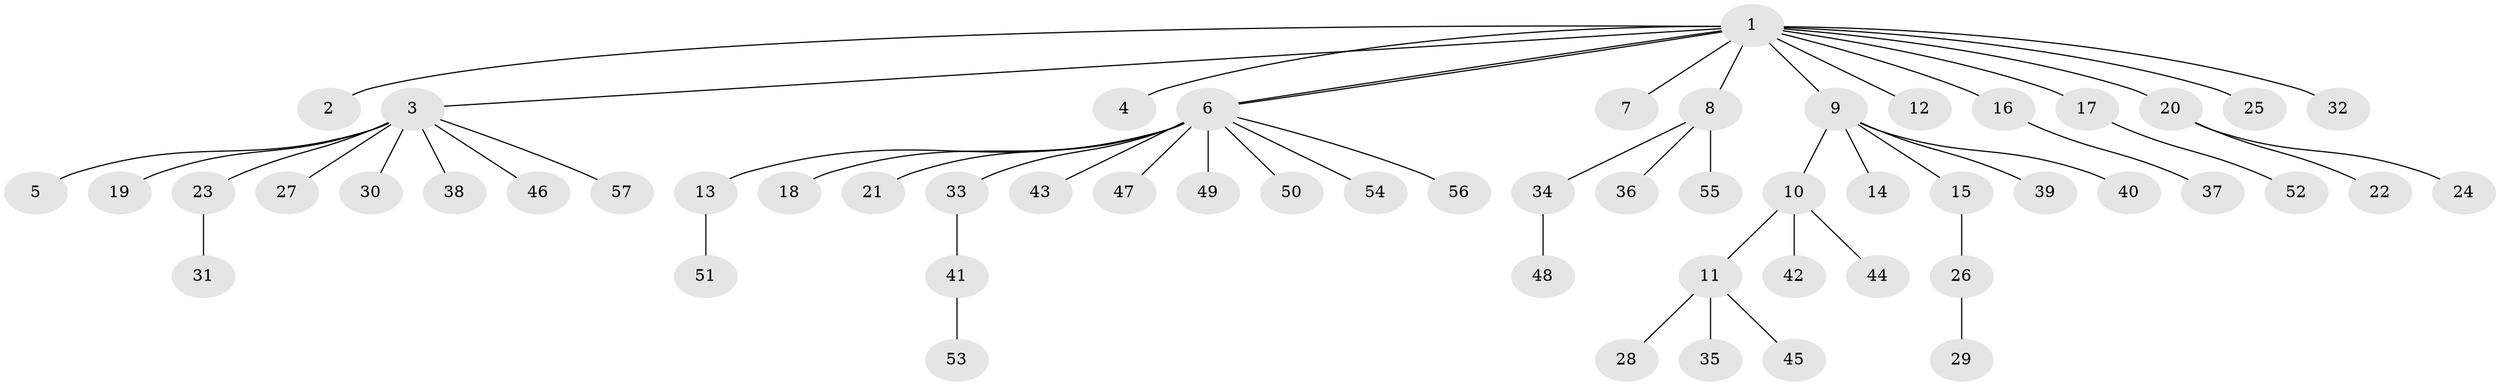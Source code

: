 // coarse degree distribution, {13: 0.045454545454545456, 4: 0.045454545454545456, 1: 0.7272727272727273, 3: 0.13636363636363635, 2: 0.045454545454545456}
// Generated by graph-tools (version 1.1) at 2025/18/03/04/25 18:18:08]
// undirected, 57 vertices, 57 edges
graph export_dot {
graph [start="1"]
  node [color=gray90,style=filled];
  1;
  2;
  3;
  4;
  5;
  6;
  7;
  8;
  9;
  10;
  11;
  12;
  13;
  14;
  15;
  16;
  17;
  18;
  19;
  20;
  21;
  22;
  23;
  24;
  25;
  26;
  27;
  28;
  29;
  30;
  31;
  32;
  33;
  34;
  35;
  36;
  37;
  38;
  39;
  40;
  41;
  42;
  43;
  44;
  45;
  46;
  47;
  48;
  49;
  50;
  51;
  52;
  53;
  54;
  55;
  56;
  57;
  1 -- 2;
  1 -- 3;
  1 -- 4;
  1 -- 6;
  1 -- 6;
  1 -- 7;
  1 -- 8;
  1 -- 9;
  1 -- 12;
  1 -- 16;
  1 -- 17;
  1 -- 20;
  1 -- 25;
  1 -- 32;
  3 -- 5;
  3 -- 19;
  3 -- 23;
  3 -- 27;
  3 -- 30;
  3 -- 38;
  3 -- 46;
  3 -- 57;
  6 -- 13;
  6 -- 18;
  6 -- 21;
  6 -- 33;
  6 -- 43;
  6 -- 47;
  6 -- 49;
  6 -- 50;
  6 -- 54;
  6 -- 56;
  8 -- 34;
  8 -- 36;
  8 -- 55;
  9 -- 10;
  9 -- 14;
  9 -- 15;
  9 -- 39;
  9 -- 40;
  10 -- 11;
  10 -- 42;
  10 -- 44;
  11 -- 28;
  11 -- 35;
  11 -- 45;
  13 -- 51;
  15 -- 26;
  16 -- 37;
  17 -- 52;
  20 -- 22;
  20 -- 24;
  23 -- 31;
  26 -- 29;
  33 -- 41;
  34 -- 48;
  41 -- 53;
}
